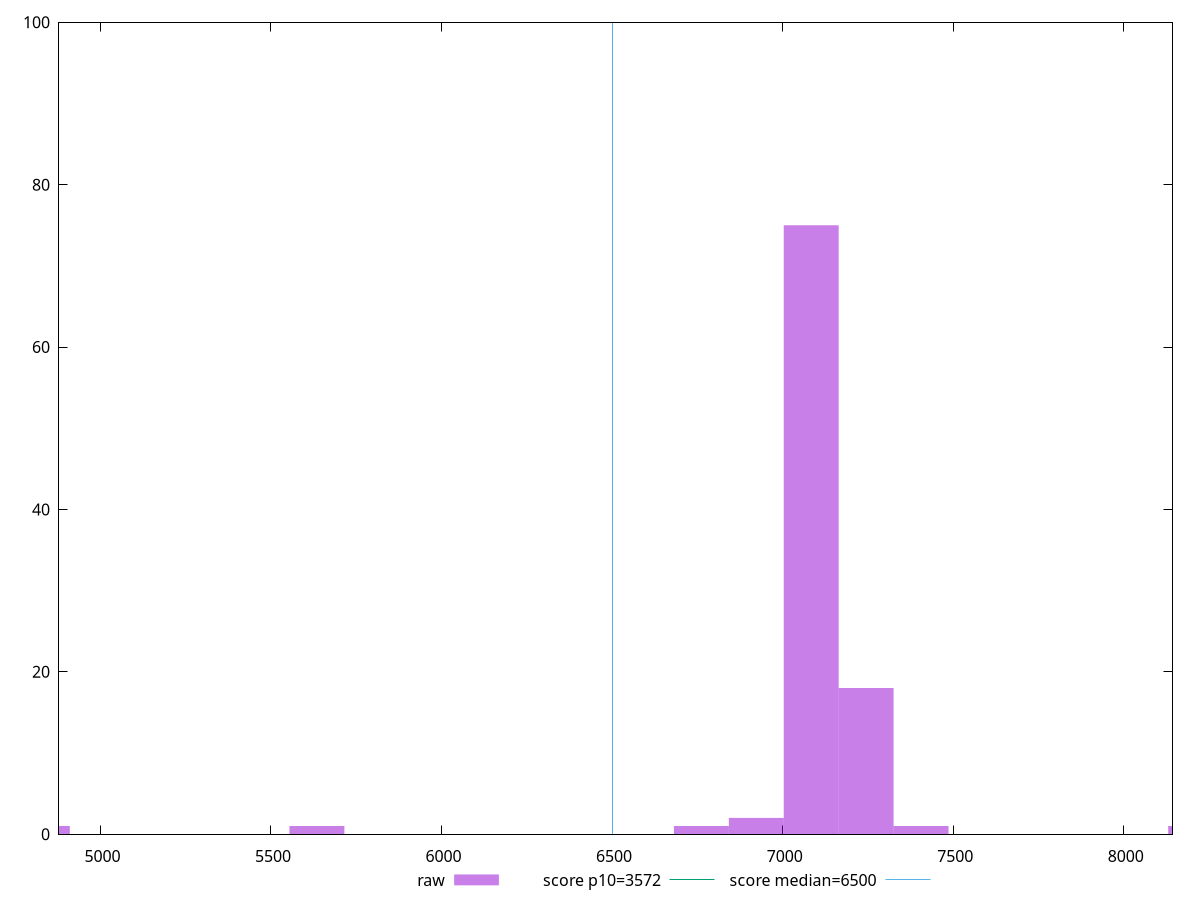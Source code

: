reset

$raw <<EOF
8210.553738189812 1
7244.606239579245 18
7083.614989810818 75
7405.597489347673 1
6922.623740042391 2
4829.73749305283 1
6761.6324902739625 1
5634.693741894969 1
EOF

set key outside below
set boxwidth 160.99124976842768
set xrange [4878.592000000001:8142.665]
set yrange [0:100]
set trange [0:100]
set style fill transparent solid 0.5 noborder

set parametric
set terminal svg size 640, 490 enhanced background rgb 'white'
set output "reports/report_00030_2021-02-24T20-42-31.540Z/first-cpu-idle/samples/astro/raw/histogram.svg"

plot $raw title "raw" with boxes, \
     3572,t title "score p10=3572", \
     6500,t title "score median=6500"

reset
